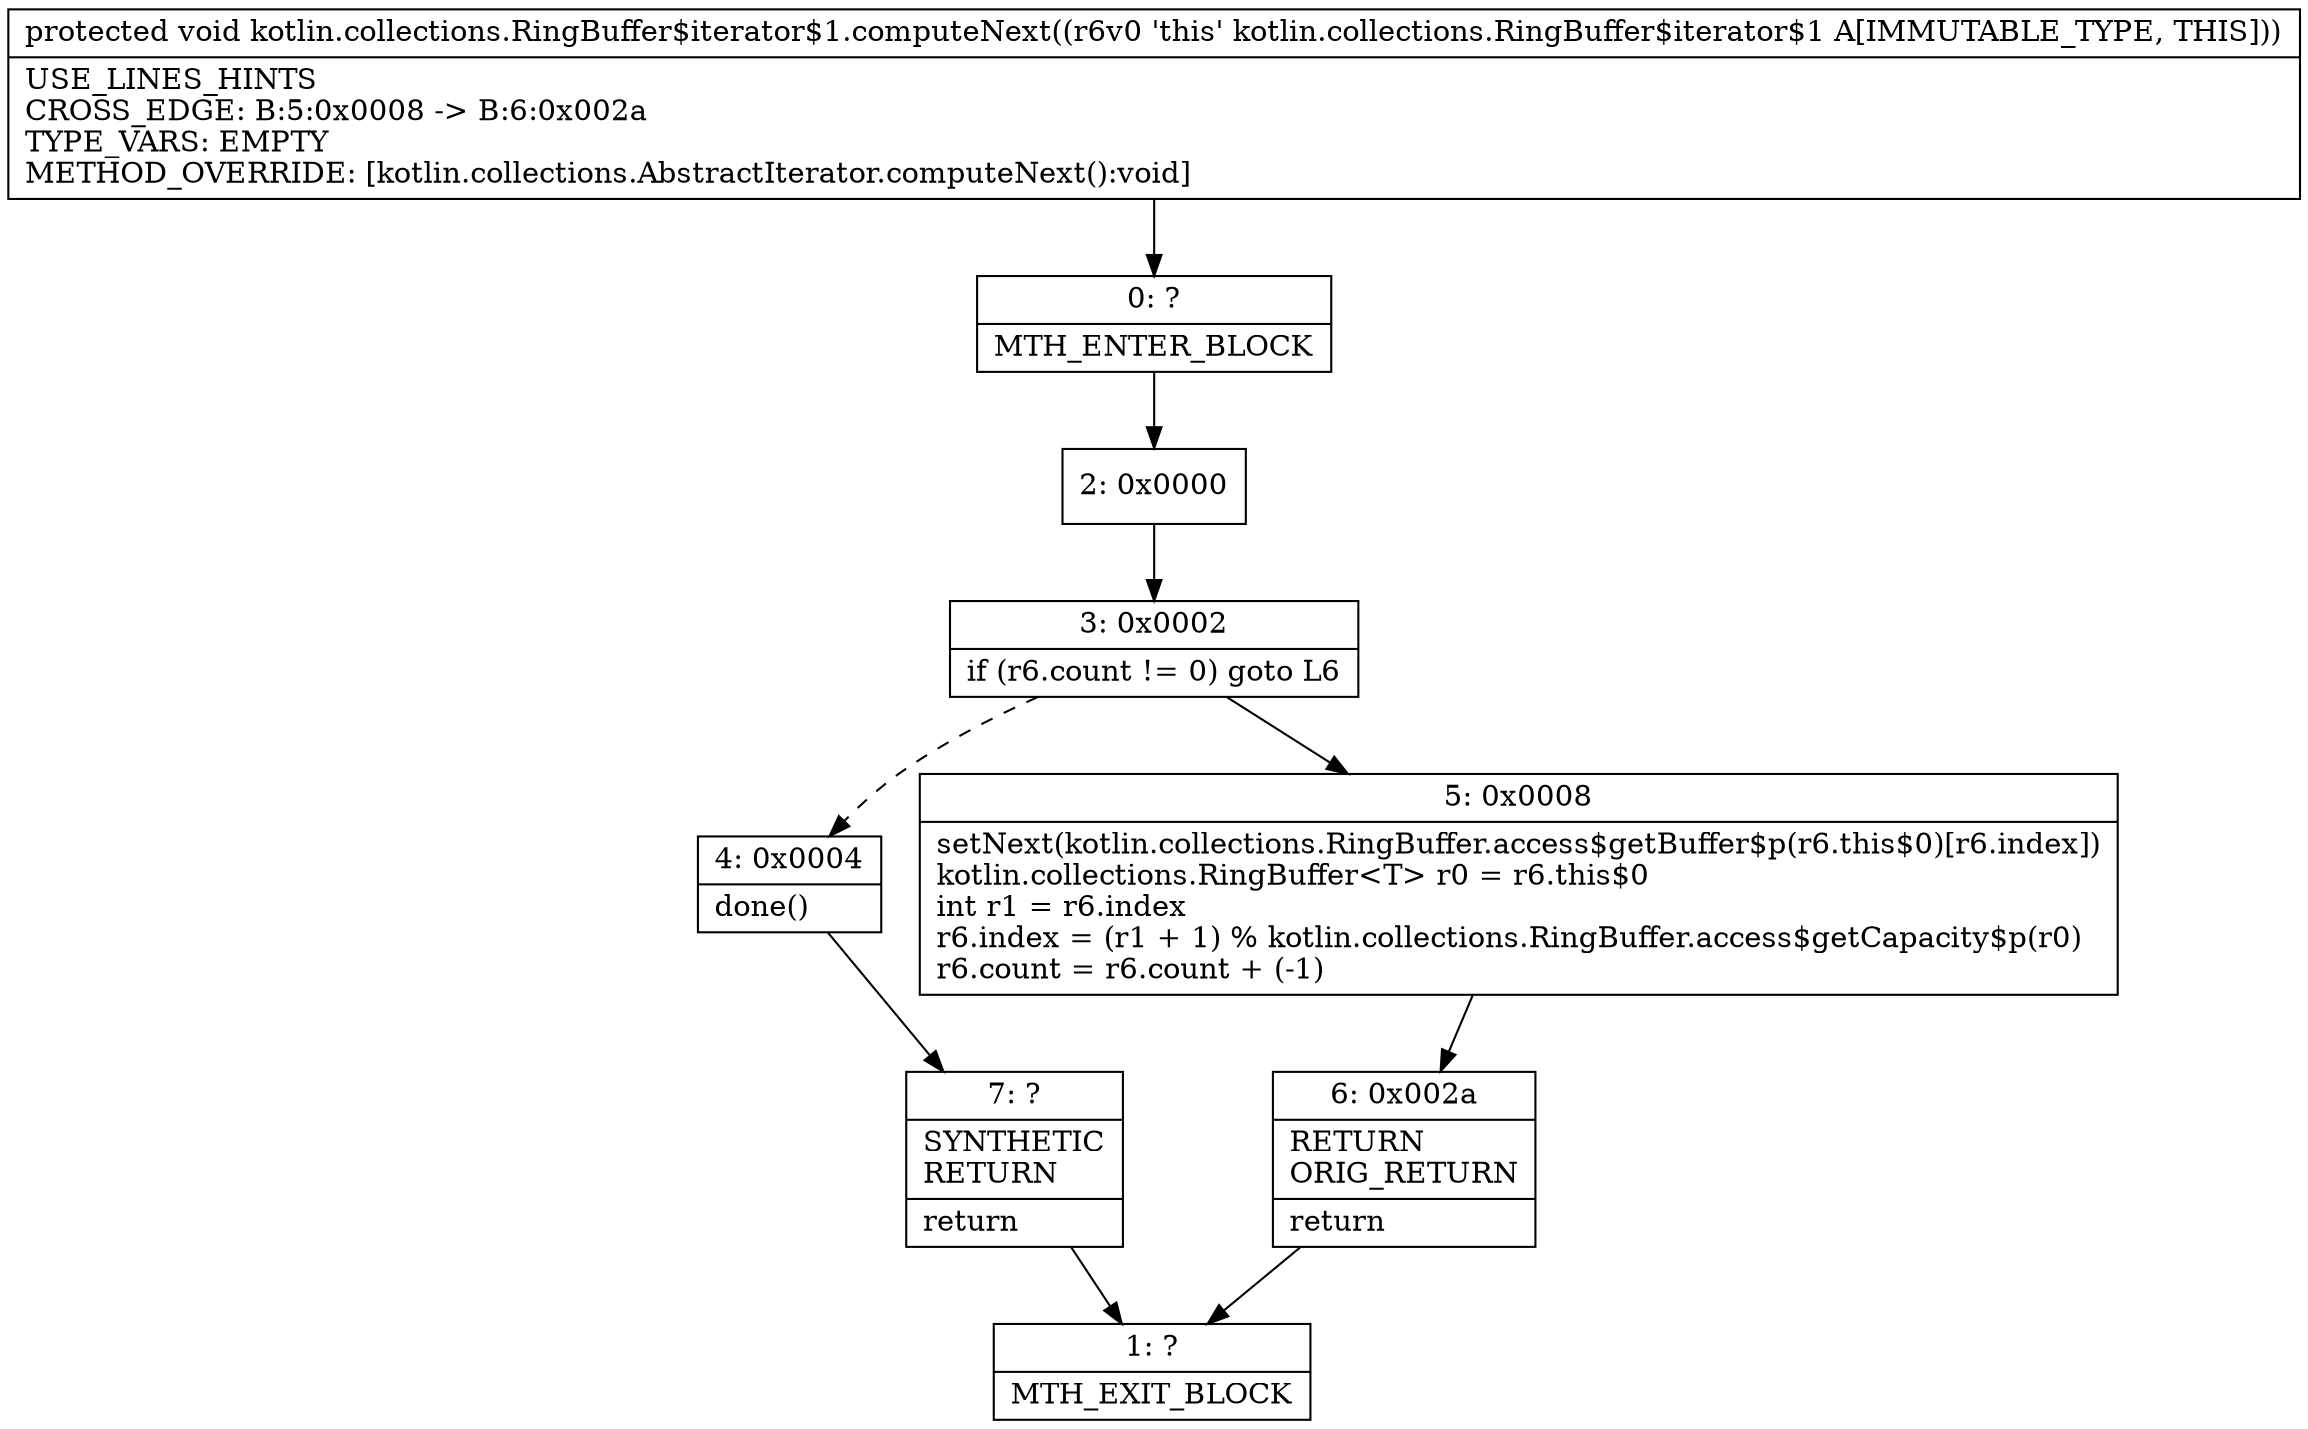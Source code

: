 digraph "CFG forkotlin.collections.RingBuffer$iterator$1.computeNext()V" {
Node_0 [shape=record,label="{0\:\ ?|MTH_ENTER_BLOCK\l}"];
Node_2 [shape=record,label="{2\:\ 0x0000}"];
Node_3 [shape=record,label="{3\:\ 0x0002|if (r6.count != 0) goto L6\l}"];
Node_4 [shape=record,label="{4\:\ 0x0004|done()\l}"];
Node_7 [shape=record,label="{7\:\ ?|SYNTHETIC\lRETURN\l|return\l}"];
Node_1 [shape=record,label="{1\:\ ?|MTH_EXIT_BLOCK\l}"];
Node_5 [shape=record,label="{5\:\ 0x0008|setNext(kotlin.collections.RingBuffer.access$getBuffer$p(r6.this$0)[r6.index])\lkotlin.collections.RingBuffer\<T\> r0 = r6.this$0\lint r1 = r6.index\lr6.index = (r1 + 1) % kotlin.collections.RingBuffer.access$getCapacity$p(r0)\lr6.count = r6.count + (\-1)\l}"];
Node_6 [shape=record,label="{6\:\ 0x002a|RETURN\lORIG_RETURN\l|return\l}"];
MethodNode[shape=record,label="{protected void kotlin.collections.RingBuffer$iterator$1.computeNext((r6v0 'this' kotlin.collections.RingBuffer$iterator$1 A[IMMUTABLE_TYPE, THIS]))  | USE_LINES_HINTS\lCROSS_EDGE: B:5:0x0008 \-\> B:6:0x002a\lTYPE_VARS: EMPTY\lMETHOD_OVERRIDE: [kotlin.collections.AbstractIterator.computeNext():void]\l}"];
MethodNode -> Node_0;Node_0 -> Node_2;
Node_2 -> Node_3;
Node_3 -> Node_4[style=dashed];
Node_3 -> Node_5;
Node_4 -> Node_7;
Node_7 -> Node_1;
Node_5 -> Node_6;
Node_6 -> Node_1;
}

